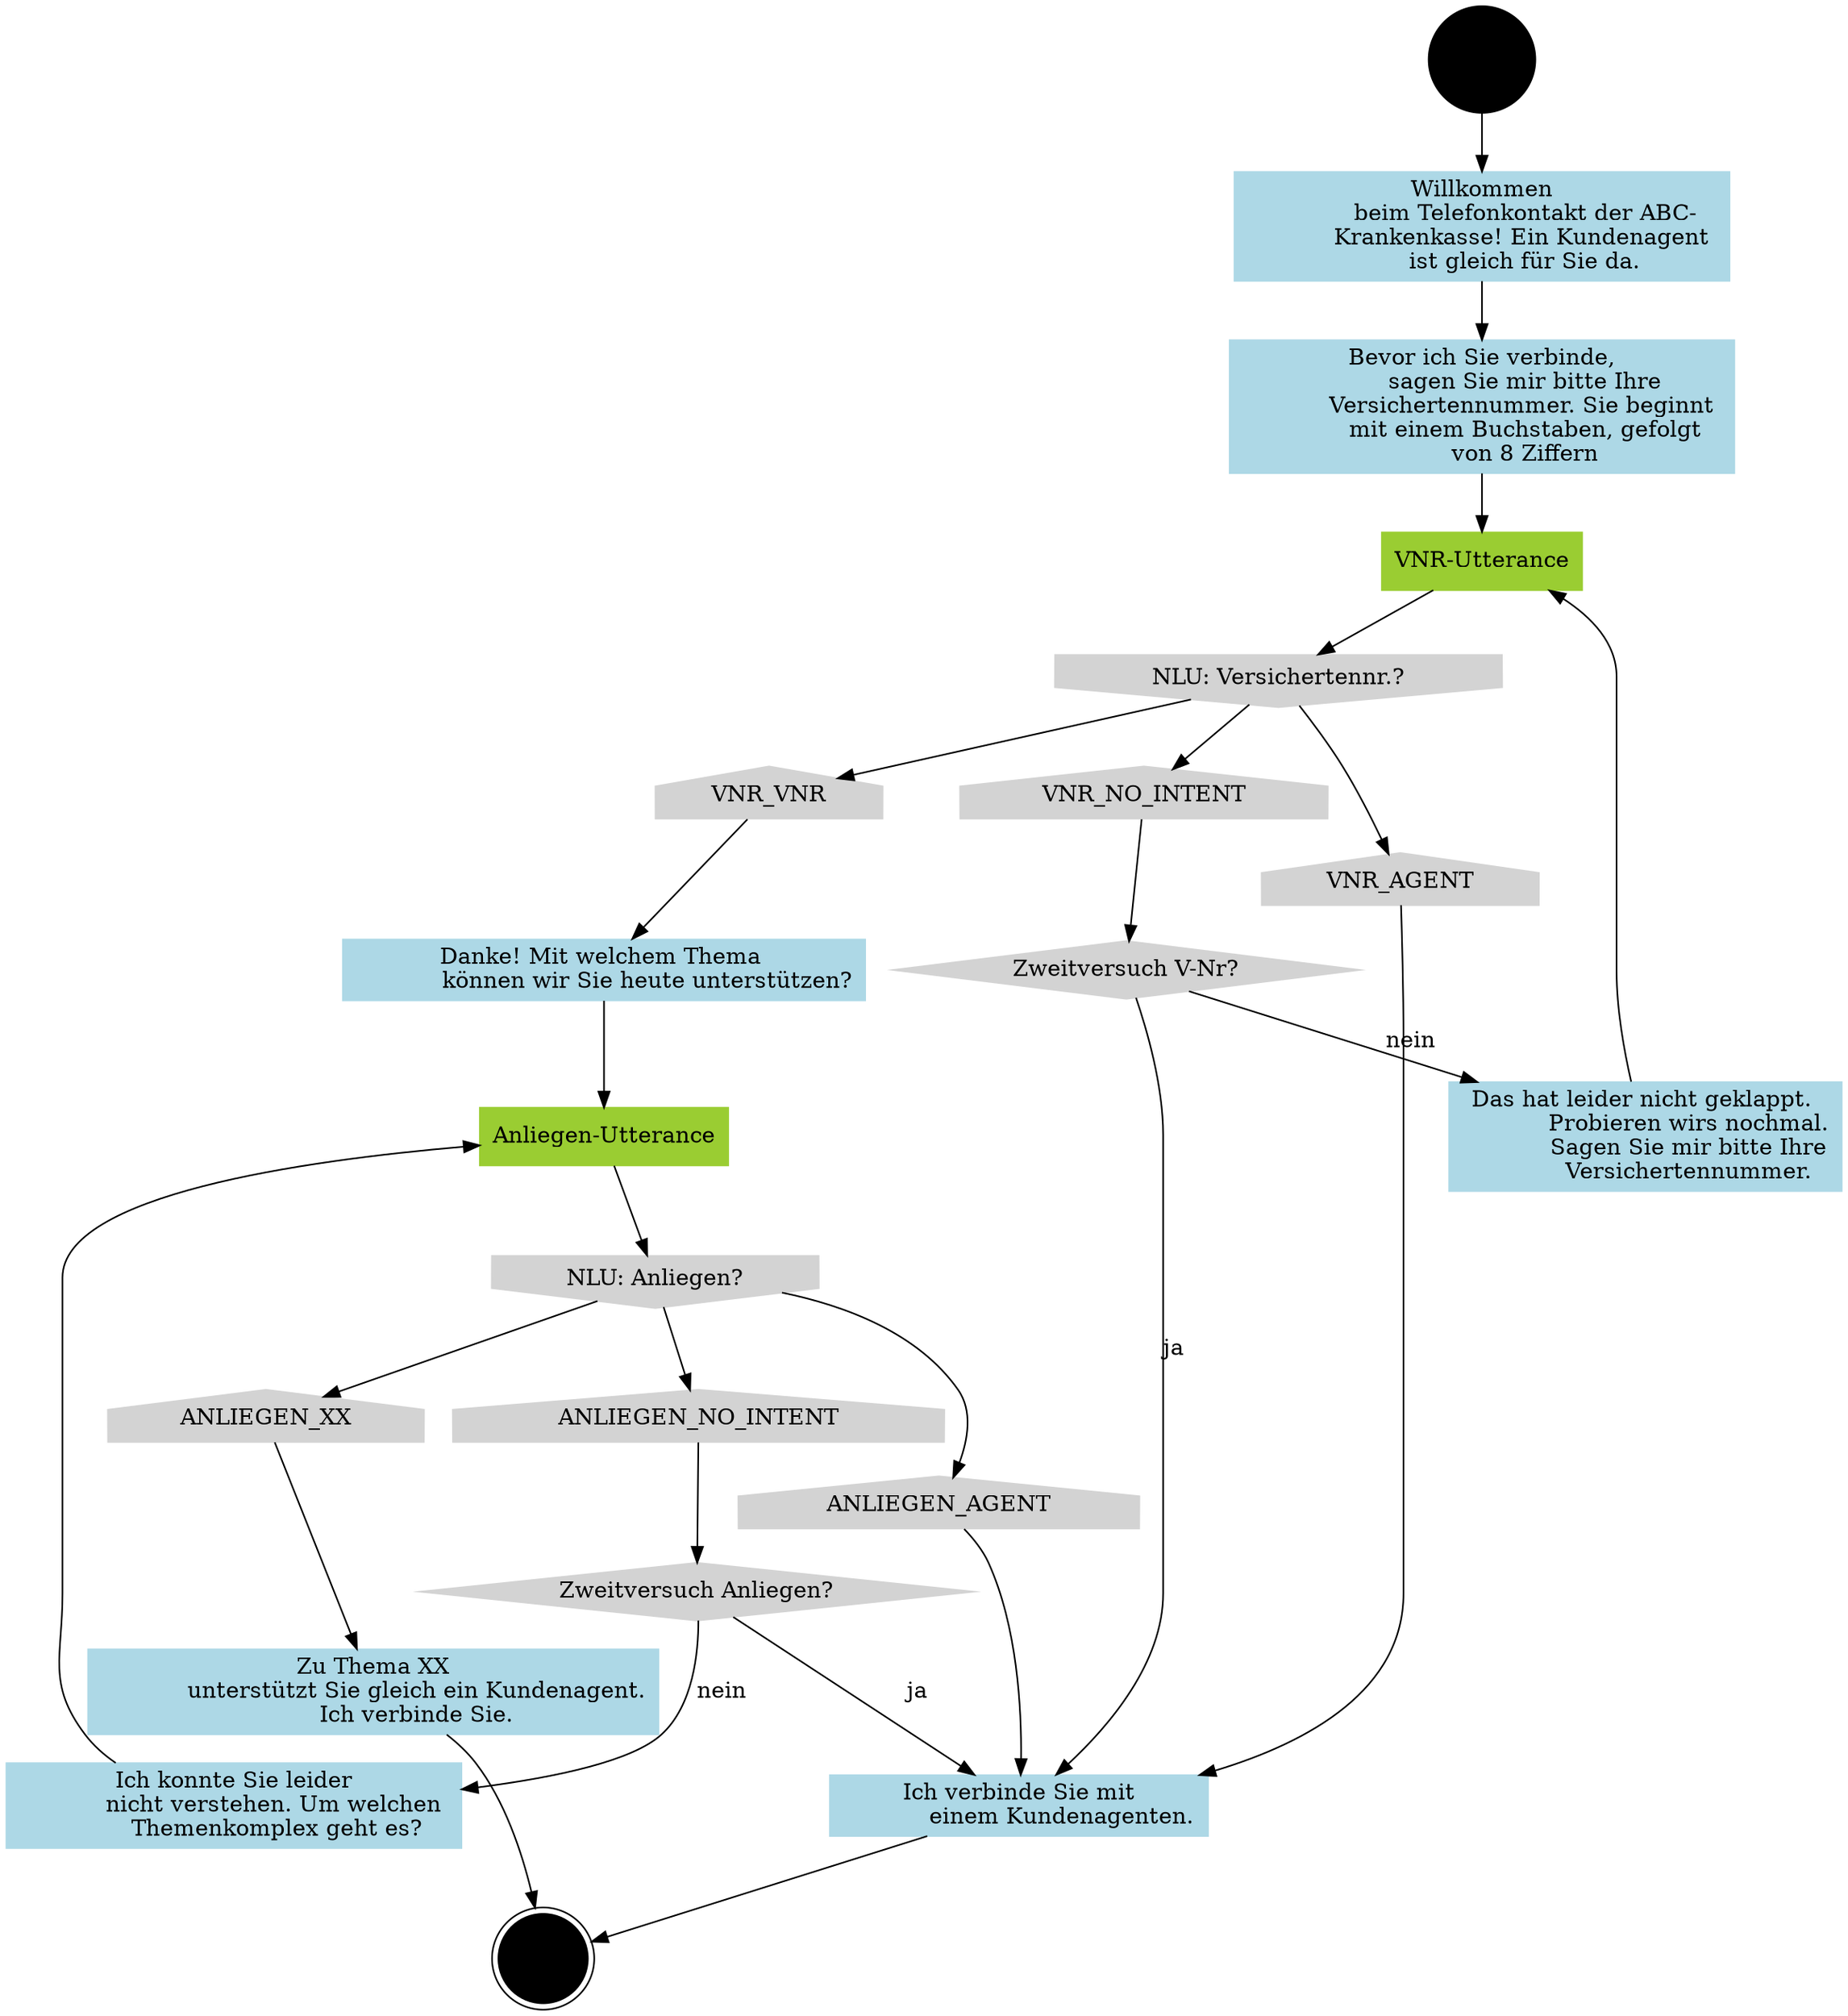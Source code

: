 digraph tel_flow {
// NODE DEFINITIONS
    // start nodes
    node[style=filled,shape=circle,color=black]
        start[shape=circle,color=black]

    // end nodes
    node[style=filled,shape=doublecircle,color=black]
        end[shape=doublecircle,color=black]

    // prompt nodes
    node[style=filled,shape=box,color=lightblue]
        prompt_welcome[label="Willkommen
            beim Telefonkontakt der ABC-
            Krankenkasse! Ein Kundenagent 
            ist gleich für Sie da."]
        prompt_vnr[label="Bevor ich Sie verbinde,
            sagen Sie mir bitte Ihre
            Versichertennummer. Sie beginnt 
            mit einem Buchstaben, gefolgt
            von 8 Ziffern"]
        prompt_vnr_fail[label="Das hat leider nicht geklappt. 
            Probieren wirs nochmal.
            Sagen Sie mir bitte Ihre
            Versichertennummer."]
        prompt_vnr_success[label="Danke! Mit welchem Thema 
            können wir Sie heute unterstützen?"]
        prompt_anliegen_success[label="Zu Thema XX
            unterstützt Sie gleich ein Kundenagent.
            Ich verbinde Sie."]
        prompt_connect_agent[label="Ich verbinde Sie mit
            einem Kundenagenten."]  
        prompt_nicht_verstanden_anliegen[label="Ich konnte Sie leider
            nicht verstehen. Um welchen 
            Themenkomplex geht es?"]

    // utterance nodes
    node[style=filled,shape=box,color=yellowgreen]
        utterance_vnr[label="VNR-Utterance"]
        utterance_anliegen[label="Anliegen-Utterance"]

    // nlu nodes
    node[style=filled,shape=invhouse,color=lightgray]
        nlu_vnr[label="NLU: Versichertennr.?"]
        nlu_anliegen[label="NLU: Anliegen?"]

    // intent nodes
    node[style=filled,shape=house,color=lightgray]
        intent_vnr_no_intent[label="VNR_NO_INTENT"]
        intent_vnr_agent[label="VNR_AGENT"]
        intent_vnr_vnr[label="VNR_VNR"]
        intent_anliegen_no_intent[label="ANLIEGEN_NO_INTENT"]
        intent_anliegen_agent[label="ANLIEGEN_AGENT"]
        intent_anliegen_xx[label="ANLIEGEN_XX"]
    
    // logic nodes
    node[style=filled,shape=diamond,color=lightgray]  
        logic_zweitversuch_vnr[label="Zweitversuch V-Nr?"]
        logic_zweitversuch_anliegen[label="Zweitversuch Anliegen?"]

// SUBGRAPH AND CONNECTION DEFINITIONS

    start -> prompt_welcome
    prompt_welcome -> prompt_vnr
    prompt_vnr -> utterance_vnr
    utterance_vnr -> nlu_vnr
    nlu_vnr -> intent_vnr_agent
    nlu_vnr -> intent_vnr_vnr
    nlu_vnr -> intent_vnr_no_intent
    intent_vnr_no_intent -> logic_zweitversuch_vnr
    logic_zweitversuch_vnr -> prompt_vnr_fail [label="nein"]
    prompt_vnr_fail -> utterance_vnr
    intent_vnr_vnr -> prompt_vnr_success
    prompt_vnr_success -> utterance_anliegen
    utterance_anliegen -> nlu_anliegen
    nlu_anliegen -> intent_anliegen_xx
    nlu_anliegen -> intent_anliegen_agent
    nlu_anliegen -> intent_anliegen_no_intent
    intent_anliegen_no_intent -> logic_zweitversuch_anliegen
    logic_zweitversuch_anliegen -> prompt_nicht_verstanden_anliegen [label="nein"]
    prompt_nicht_verstanden_anliegen -> utterance_anliegen
    logic_zweitversuch_vnr -> prompt_connect_agent [label="ja"]
    logic_zweitversuch_anliegen -> prompt_connect_agent [label="ja"]
    intent_vnr_agent -> prompt_connect_agent
    intent_anliegen_agent -> prompt_connect_agent
    intent_anliegen_xx -> prompt_anliegen_success
    prompt_anliegen_success -> end
    prompt_connect_agent -> end

}






